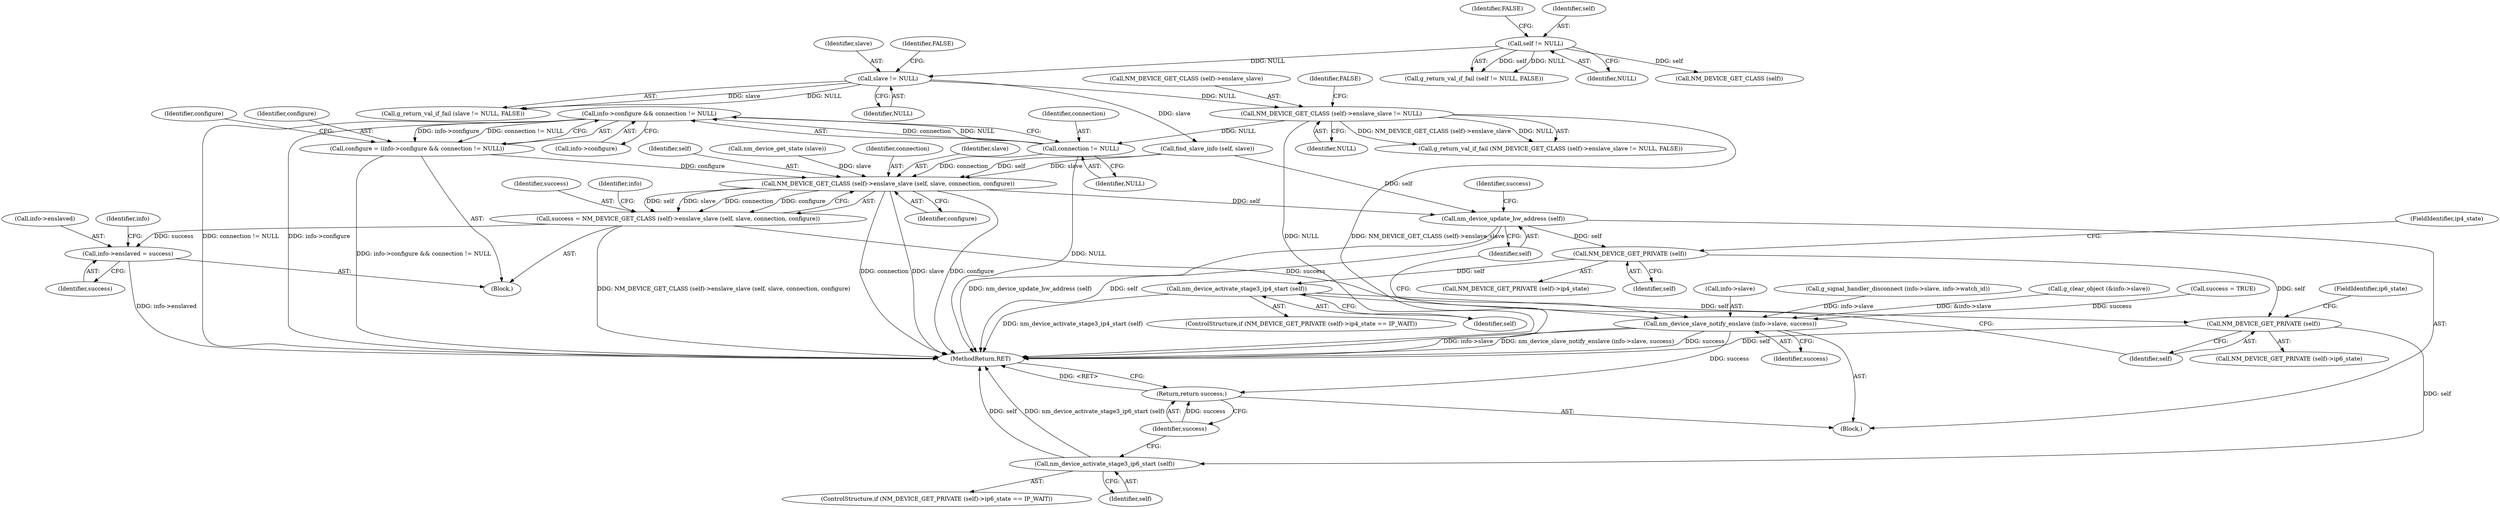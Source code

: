 digraph "0_NetworkManager_d5fc88e573fa58b93034b04d35a2454f5d28cad9@API" {
"1001005" [label="(Call,info->configure && connection != NULL)"];
"1001009" [label="(Call,connection != NULL)"];
"1000977" [label="(Call,NM_DEVICE_GET_CLASS (self)->enslave_slave != NULL)"];
"1000972" [label="(Call,slave != NULL)"];
"1000967" [label="(Call,self != NULL)"];
"1001003" [label="(Call,configure = (info->configure && connection != NULL))"];
"1001022" [label="(Call,NM_DEVICE_GET_CLASS (self)->enslave_slave (self, slave, connection, configure))"];
"1001020" [label="(Call,success = NM_DEVICE_GET_CLASS (self)->enslave_slave (self, slave, connection, configure))"];
"1001027" [label="(Call,info->enslaved = success)"];
"1001032" [label="(Call,nm_device_slave_notify_enslave (info->slave, success))"];
"1001060" [label="(Return,return success;)"];
"1001037" [label="(Call,nm_device_update_hw_address (self))"];
"1001045" [label="(Call,NM_DEVICE_GET_PRIVATE (self))"];
"1001049" [label="(Call,nm_device_activate_stage3_ip4_start (self))"];
"1001054" [label="(Call,NM_DEVICE_GET_PRIVATE (self))"];
"1001058" [label="(Call,nm_device_activate_stage3_ip6_start (self))"];
"1001002" [label="(Block,)"];
"1001005" [label="(Call,info->configure && connection != NULL)"];
"1001003" [label="(Call,configure = (info->configure && connection != NULL))"];
"1001010" [label="(Identifier,connection)"];
"1000973" [label="(Identifier,slave)"];
"1000969" [label="(Identifier,NULL)"];
"1001004" [label="(Identifier,configure)"];
"1001045" [label="(Call,NM_DEVICE_GET_PRIVATE (self))"];
"1000970" [label="(Identifier,FALSE)"];
"1001034" [label="(Identifier,info)"];
"1001060" [label="(Return,return success;)"];
"1001047" [label="(FieldIdentifier,ip4_state)"];
"1001028" [label="(Call,info->enslaved)"];
"1000966" [label="(Call,g_return_val_if_fail (self != NULL, FALSE))"];
"1001051" [label="(ControlStructure,if (NM_DEVICE_GET_PRIVATE (self)->ip6_state == IP_WAIT))"];
"1001009" [label="(Call,connection != NULL)"];
"1000982" [label="(Identifier,NULL)"];
"1001040" [label="(Identifier,success)"];
"1001027" [label="(Call,info->enslaved = success)"];
"1001013" [label="(Identifier,configure)"];
"1001020" [label="(Call,success = NM_DEVICE_GET_CLASS (self)->enslave_slave (self, slave, connection, configure))"];
"1001049" [label="(Call,nm_device_activate_stage3_ip4_start (self))"];
"1001026" [label="(Identifier,configure)"];
"1001054" [label="(Call,NM_DEVICE_GET_PRIVATE (self))"];
"1001056" [label="(FieldIdentifier,ip6_state)"];
"1000998" [label="(Call,success = TRUE)"];
"1000967" [label="(Call,self != NULL)"];
"1001029" [label="(Identifier,info)"];
"1001061" [label="(Identifier,success)"];
"1001023" [label="(Identifier,self)"];
"1000968" [label="(Identifier,self)"];
"1000939" [label="(Call,g_signal_handler_disconnect (info->slave, info->watch_id))"];
"1000971" [label="(Call,g_return_val_if_fail (slave != NULL, FALSE))"];
"1000946" [label="(Call,g_clear_object (&info->slave))"];
"1000976" [label="(Call,g_return_val_if_fail (NM_DEVICE_GET_CLASS (self)->enslave_slave != NULL, FALSE))"];
"1001022" [label="(Call,NM_DEVICE_GET_CLASS (self)->enslave_slave (self, slave, connection, configure))"];
"1000986" [label="(Call,find_slave_info (self, slave))"];
"1001031" [label="(Identifier,success)"];
"1001053" [label="(Call,NM_DEVICE_GET_PRIVATE (self)->ip6_state)"];
"1001058" [label="(Call,nm_device_activate_stage3_ip6_start (self))"];
"1001011" [label="(Identifier,NULL)"];
"1001037" [label="(Call,nm_device_update_hw_address (self))"];
"1001016" [label="(Call,nm_device_get_state (slave))"];
"1001006" [label="(Call,info->configure)"];
"1001032" [label="(Call,nm_device_slave_notify_enslave (info->slave, success))"];
"1000979" [label="(Call,NM_DEVICE_GET_CLASS (self))"];
"1001021" [label="(Identifier,success)"];
"1001050" [label="(Identifier,self)"];
"1001038" [label="(Identifier,self)"];
"1000978" [label="(Call,NM_DEVICE_GET_CLASS (self)->enslave_slave)"];
"1001046" [label="(Identifier,self)"];
"1000983" [label="(Identifier,FALSE)"];
"1001025" [label="(Identifier,connection)"];
"1007368" [label="(MethodReturn,RET)"];
"1001055" [label="(Identifier,self)"];
"1001044" [label="(Call,NM_DEVICE_GET_PRIVATE (self)->ip4_state)"];
"1000959" [label="(Block,)"];
"1001024" [label="(Identifier,slave)"];
"1001036" [label="(Identifier,success)"];
"1000975" [label="(Identifier,FALSE)"];
"1001033" [label="(Call,info->slave)"];
"1000974" [label="(Identifier,NULL)"];
"1001042" [label="(ControlStructure,if (NM_DEVICE_GET_PRIVATE (self)->ip4_state == IP_WAIT))"];
"1000977" [label="(Call,NM_DEVICE_GET_CLASS (self)->enslave_slave != NULL)"];
"1000972" [label="(Call,slave != NULL)"];
"1001059" [label="(Identifier,self)"];
"1001005" -> "1001003"  [label="AST: "];
"1001005" -> "1001006"  [label="CFG: "];
"1001005" -> "1001009"  [label="CFG: "];
"1001006" -> "1001005"  [label="AST: "];
"1001009" -> "1001005"  [label="AST: "];
"1001003" -> "1001005"  [label="CFG: "];
"1001005" -> "1007368"  [label="DDG: connection != NULL"];
"1001005" -> "1007368"  [label="DDG: info->configure"];
"1001005" -> "1001003"  [label="DDG: info->configure"];
"1001005" -> "1001003"  [label="DDG: connection != NULL"];
"1001009" -> "1001005"  [label="DDG: connection"];
"1001009" -> "1001005"  [label="DDG: NULL"];
"1001009" -> "1001011"  [label="CFG: "];
"1001010" -> "1001009"  [label="AST: "];
"1001011" -> "1001009"  [label="AST: "];
"1001009" -> "1007368"  [label="DDG: NULL"];
"1000977" -> "1001009"  [label="DDG: NULL"];
"1001009" -> "1001022"  [label="DDG: connection"];
"1000977" -> "1000976"  [label="AST: "];
"1000977" -> "1000982"  [label="CFG: "];
"1000978" -> "1000977"  [label="AST: "];
"1000982" -> "1000977"  [label="AST: "];
"1000983" -> "1000977"  [label="CFG: "];
"1000977" -> "1007368"  [label="DDG: NULL"];
"1000977" -> "1007368"  [label="DDG: NM_DEVICE_GET_CLASS (self)->enslave_slave"];
"1000977" -> "1000976"  [label="DDG: NM_DEVICE_GET_CLASS (self)->enslave_slave"];
"1000977" -> "1000976"  [label="DDG: NULL"];
"1000972" -> "1000977"  [label="DDG: NULL"];
"1000972" -> "1000971"  [label="AST: "];
"1000972" -> "1000974"  [label="CFG: "];
"1000973" -> "1000972"  [label="AST: "];
"1000974" -> "1000972"  [label="AST: "];
"1000975" -> "1000972"  [label="CFG: "];
"1000972" -> "1000971"  [label="DDG: slave"];
"1000972" -> "1000971"  [label="DDG: NULL"];
"1000967" -> "1000972"  [label="DDG: NULL"];
"1000972" -> "1000986"  [label="DDG: slave"];
"1000967" -> "1000966"  [label="AST: "];
"1000967" -> "1000969"  [label="CFG: "];
"1000968" -> "1000967"  [label="AST: "];
"1000969" -> "1000967"  [label="AST: "];
"1000970" -> "1000967"  [label="CFG: "];
"1000967" -> "1000966"  [label="DDG: self"];
"1000967" -> "1000966"  [label="DDG: NULL"];
"1000967" -> "1000979"  [label="DDG: self"];
"1001003" -> "1001002"  [label="AST: "];
"1001004" -> "1001003"  [label="AST: "];
"1001013" -> "1001003"  [label="CFG: "];
"1001003" -> "1007368"  [label="DDG: info->configure && connection != NULL"];
"1001003" -> "1001022"  [label="DDG: configure"];
"1001022" -> "1001020"  [label="AST: "];
"1001022" -> "1001026"  [label="CFG: "];
"1001023" -> "1001022"  [label="AST: "];
"1001024" -> "1001022"  [label="AST: "];
"1001025" -> "1001022"  [label="AST: "];
"1001026" -> "1001022"  [label="AST: "];
"1001020" -> "1001022"  [label="CFG: "];
"1001022" -> "1007368"  [label="DDG: slave"];
"1001022" -> "1007368"  [label="DDG: configure"];
"1001022" -> "1007368"  [label="DDG: connection"];
"1001022" -> "1001020"  [label="DDG: self"];
"1001022" -> "1001020"  [label="DDG: slave"];
"1001022" -> "1001020"  [label="DDG: connection"];
"1001022" -> "1001020"  [label="DDG: configure"];
"1000986" -> "1001022"  [label="DDG: self"];
"1000986" -> "1001022"  [label="DDG: slave"];
"1001016" -> "1001022"  [label="DDG: slave"];
"1001022" -> "1001037"  [label="DDG: self"];
"1001020" -> "1001002"  [label="AST: "];
"1001021" -> "1001020"  [label="AST: "];
"1001029" -> "1001020"  [label="CFG: "];
"1001020" -> "1007368"  [label="DDG: NM_DEVICE_GET_CLASS (self)->enslave_slave (self, slave, connection, configure)"];
"1001020" -> "1001027"  [label="DDG: success"];
"1001020" -> "1001032"  [label="DDG: success"];
"1001027" -> "1001002"  [label="AST: "];
"1001027" -> "1001031"  [label="CFG: "];
"1001028" -> "1001027"  [label="AST: "];
"1001031" -> "1001027"  [label="AST: "];
"1001034" -> "1001027"  [label="CFG: "];
"1001027" -> "1007368"  [label="DDG: info->enslaved"];
"1001032" -> "1000959"  [label="AST: "];
"1001032" -> "1001036"  [label="CFG: "];
"1001033" -> "1001032"  [label="AST: "];
"1001036" -> "1001032"  [label="AST: "];
"1001038" -> "1001032"  [label="CFG: "];
"1001032" -> "1007368"  [label="DDG: success"];
"1001032" -> "1007368"  [label="DDG: info->slave"];
"1001032" -> "1007368"  [label="DDG: nm_device_slave_notify_enslave (info->slave, success)"];
"1000939" -> "1001032"  [label="DDG: info->slave"];
"1000946" -> "1001032"  [label="DDG: &info->slave"];
"1000998" -> "1001032"  [label="DDG: success"];
"1001032" -> "1001060"  [label="DDG: success"];
"1001060" -> "1000959"  [label="AST: "];
"1001060" -> "1001061"  [label="CFG: "];
"1001061" -> "1001060"  [label="AST: "];
"1007368" -> "1001060"  [label="CFG: "];
"1001060" -> "1007368"  [label="DDG: <RET>"];
"1001061" -> "1001060"  [label="DDG: success"];
"1001037" -> "1000959"  [label="AST: "];
"1001037" -> "1001038"  [label="CFG: "];
"1001038" -> "1001037"  [label="AST: "];
"1001040" -> "1001037"  [label="CFG: "];
"1001037" -> "1007368"  [label="DDG: self"];
"1001037" -> "1007368"  [label="DDG: nm_device_update_hw_address (self)"];
"1000986" -> "1001037"  [label="DDG: self"];
"1001037" -> "1001045"  [label="DDG: self"];
"1001045" -> "1001044"  [label="AST: "];
"1001045" -> "1001046"  [label="CFG: "];
"1001046" -> "1001045"  [label="AST: "];
"1001047" -> "1001045"  [label="CFG: "];
"1001045" -> "1001049"  [label="DDG: self"];
"1001045" -> "1001054"  [label="DDG: self"];
"1001049" -> "1001042"  [label="AST: "];
"1001049" -> "1001050"  [label="CFG: "];
"1001050" -> "1001049"  [label="AST: "];
"1001055" -> "1001049"  [label="CFG: "];
"1001049" -> "1007368"  [label="DDG: nm_device_activate_stage3_ip4_start (self)"];
"1001049" -> "1001054"  [label="DDG: self"];
"1001054" -> "1001053"  [label="AST: "];
"1001054" -> "1001055"  [label="CFG: "];
"1001055" -> "1001054"  [label="AST: "];
"1001056" -> "1001054"  [label="CFG: "];
"1001054" -> "1007368"  [label="DDG: self"];
"1001054" -> "1001058"  [label="DDG: self"];
"1001058" -> "1001051"  [label="AST: "];
"1001058" -> "1001059"  [label="CFG: "];
"1001059" -> "1001058"  [label="AST: "];
"1001061" -> "1001058"  [label="CFG: "];
"1001058" -> "1007368"  [label="DDG: nm_device_activate_stage3_ip6_start (self)"];
"1001058" -> "1007368"  [label="DDG: self"];
}
